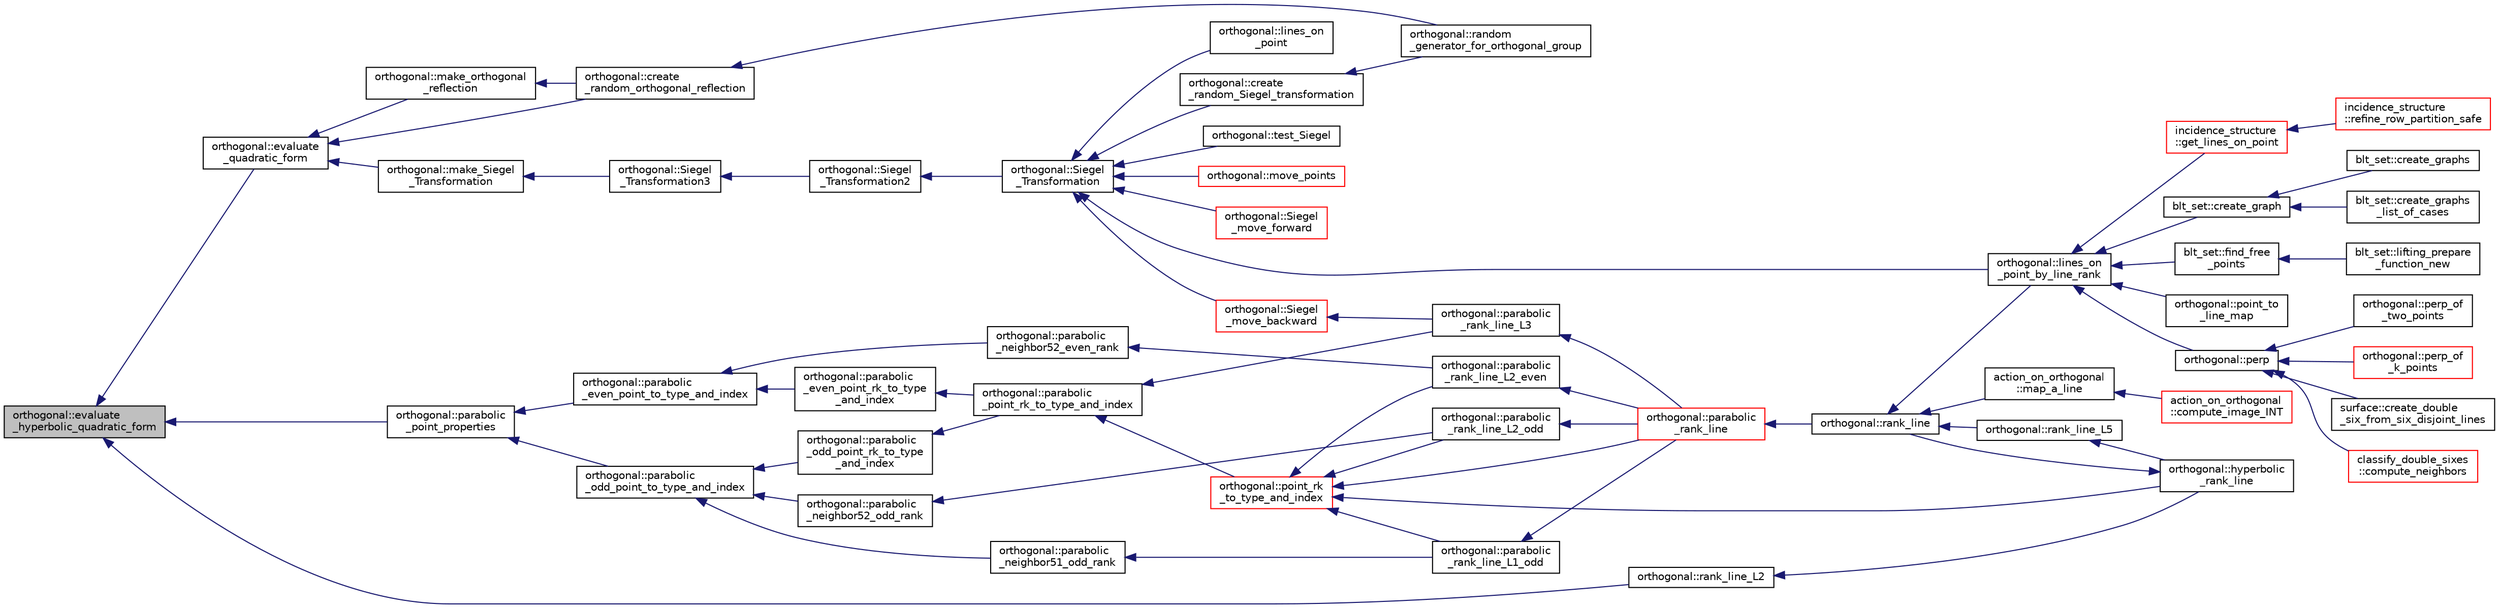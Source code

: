 digraph "orthogonal::evaluate_hyperbolic_quadratic_form"
{
  edge [fontname="Helvetica",fontsize="10",labelfontname="Helvetica",labelfontsize="10"];
  node [fontname="Helvetica",fontsize="10",shape=record];
  rankdir="LR";
  Node3855 [label="orthogonal::evaluate\l_hyperbolic_quadratic_form",height=0.2,width=0.4,color="black", fillcolor="grey75", style="filled", fontcolor="black"];
  Node3855 -> Node3856 [dir="back",color="midnightblue",fontsize="10",style="solid",fontname="Helvetica"];
  Node3856 [label="orthogonal::evaluate\l_quadratic_form",height=0.2,width=0.4,color="black", fillcolor="white", style="filled",URL="$d7/daa/classorthogonal.html#ad1654c2024a7cd213942ee1d0acdb82a"];
  Node3856 -> Node3857 [dir="back",color="midnightblue",fontsize="10",style="solid",fontname="Helvetica"];
  Node3857 [label="orthogonal::create\l_random_orthogonal_reflection",height=0.2,width=0.4,color="black", fillcolor="white", style="filled",URL="$d7/daa/classorthogonal.html#a8cf782be9d4f9ffd3dfcd485e374e879"];
  Node3857 -> Node3858 [dir="back",color="midnightblue",fontsize="10",style="solid",fontname="Helvetica"];
  Node3858 [label="orthogonal::random\l_generator_for_orthogonal_group",height=0.2,width=0.4,color="black", fillcolor="white", style="filled",URL="$d7/daa/classorthogonal.html#a380946c3af4d3d83118c409a7aecfe3d"];
  Node3856 -> Node3859 [dir="back",color="midnightblue",fontsize="10",style="solid",fontname="Helvetica"];
  Node3859 [label="orthogonal::make_orthogonal\l_reflection",height=0.2,width=0.4,color="black", fillcolor="white", style="filled",URL="$d7/daa/classorthogonal.html#a0c9543b702d04c8d7dbc8bc4621a6c70"];
  Node3859 -> Node3857 [dir="back",color="midnightblue",fontsize="10",style="solid",fontname="Helvetica"];
  Node3856 -> Node3860 [dir="back",color="midnightblue",fontsize="10",style="solid",fontname="Helvetica"];
  Node3860 [label="orthogonal::make_Siegel\l_Transformation",height=0.2,width=0.4,color="black", fillcolor="white", style="filled",URL="$d7/daa/classorthogonal.html#a0edc12b4b658b09345e41b351e9e8d26"];
  Node3860 -> Node3861 [dir="back",color="midnightblue",fontsize="10",style="solid",fontname="Helvetica"];
  Node3861 [label="orthogonal::Siegel\l_Transformation3",height=0.2,width=0.4,color="black", fillcolor="white", style="filled",URL="$d7/daa/classorthogonal.html#ac9129abf3f825e8c7d5591d1ba116ac7"];
  Node3861 -> Node3862 [dir="back",color="midnightblue",fontsize="10",style="solid",fontname="Helvetica"];
  Node3862 [label="orthogonal::Siegel\l_Transformation2",height=0.2,width=0.4,color="black", fillcolor="white", style="filled",URL="$d7/daa/classorthogonal.html#aaf1945ebd71495f1b362e5091d4b30ec"];
  Node3862 -> Node3863 [dir="back",color="midnightblue",fontsize="10",style="solid",fontname="Helvetica"];
  Node3863 [label="orthogonal::Siegel\l_Transformation",height=0.2,width=0.4,color="black", fillcolor="white", style="filled",URL="$d7/daa/classorthogonal.html#a27258e68c99323ac8de66fedbe565a3d"];
  Node3863 -> Node3864 [dir="back",color="midnightblue",fontsize="10",style="solid",fontname="Helvetica"];
  Node3864 [label="orthogonal::lines_on\l_point",height=0.2,width=0.4,color="black", fillcolor="white", style="filled",URL="$d7/daa/classorthogonal.html#aa3249c7fddbc156af817fb274e41c914"];
  Node3863 -> Node3865 [dir="back",color="midnightblue",fontsize="10",style="solid",fontname="Helvetica"];
  Node3865 [label="orthogonal::lines_on\l_point_by_line_rank",height=0.2,width=0.4,color="black", fillcolor="white", style="filled",URL="$d7/daa/classorthogonal.html#adc21874b6da3cd3585c704994fb538aa"];
  Node3865 -> Node3866 [dir="back",color="midnightblue",fontsize="10",style="solid",fontname="Helvetica"];
  Node3866 [label="blt_set::create_graph",height=0.2,width=0.4,color="black", fillcolor="white", style="filled",URL="$d1/d3d/classblt__set.html#ae92249ece99ffbc92e93e49cd5d5dccf"];
  Node3866 -> Node3867 [dir="back",color="midnightblue",fontsize="10",style="solid",fontname="Helvetica"];
  Node3867 [label="blt_set::create_graphs",height=0.2,width=0.4,color="black", fillcolor="white", style="filled",URL="$d1/d3d/classblt__set.html#a3f1d4a8ed15875c47b327949f26a4533"];
  Node3866 -> Node3868 [dir="back",color="midnightblue",fontsize="10",style="solid",fontname="Helvetica"];
  Node3868 [label="blt_set::create_graphs\l_list_of_cases",height=0.2,width=0.4,color="black", fillcolor="white", style="filled",URL="$d1/d3d/classblt__set.html#a91ad531d4154bd887182dbd6121476f3"];
  Node3865 -> Node3869 [dir="back",color="midnightblue",fontsize="10",style="solid",fontname="Helvetica"];
  Node3869 [label="blt_set::find_free\l_points",height=0.2,width=0.4,color="black", fillcolor="white", style="filled",URL="$d1/d3d/classblt__set.html#a71f82dd3dc4a901ea2a0949d2f1af302"];
  Node3869 -> Node3870 [dir="back",color="midnightblue",fontsize="10",style="solid",fontname="Helvetica"];
  Node3870 [label="blt_set::lifting_prepare\l_function_new",height=0.2,width=0.4,color="black", fillcolor="white", style="filled",URL="$d1/d3d/classblt__set.html#a1314b7c0a3b78ba54c0f61a397d8afce"];
  Node3865 -> Node3871 [dir="back",color="midnightblue",fontsize="10",style="solid",fontname="Helvetica"];
  Node3871 [label="orthogonal::point_to\l_line_map",height=0.2,width=0.4,color="black", fillcolor="white", style="filled",URL="$d7/daa/classorthogonal.html#a1eae48671390d1c251303be93b45f9e4"];
  Node3865 -> Node3872 [dir="back",color="midnightblue",fontsize="10",style="solid",fontname="Helvetica"];
  Node3872 [label="orthogonal::perp",height=0.2,width=0.4,color="black", fillcolor="white", style="filled",URL="$d7/daa/classorthogonal.html#ae80e0fa8d1e8caddb9afbb466e3d3189"];
  Node3872 -> Node3873 [dir="back",color="midnightblue",fontsize="10",style="solid",fontname="Helvetica"];
  Node3873 [label="orthogonal::perp_of\l_two_points",height=0.2,width=0.4,color="black", fillcolor="white", style="filled",URL="$d7/daa/classorthogonal.html#a6a05fef2e61ed508bff66d6728c58ec0"];
  Node3872 -> Node3874 [dir="back",color="midnightblue",fontsize="10",style="solid",fontname="Helvetica"];
  Node3874 [label="orthogonal::perp_of\l_k_points",height=0.2,width=0.4,color="red", fillcolor="white", style="filled",URL="$d7/daa/classorthogonal.html#a6a92a4680dc76bb289141fc5c765f5fb"];
  Node3872 -> Node3901 [dir="back",color="midnightblue",fontsize="10",style="solid",fontname="Helvetica"];
  Node3901 [label="surface::create_double\l_six_from_six_disjoint_lines",height=0.2,width=0.4,color="black", fillcolor="white", style="filled",URL="$d5/d88/classsurface.html#a4c44f0a33d709edee71537547880dd87"];
  Node3872 -> Node3902 [dir="back",color="midnightblue",fontsize="10",style="solid",fontname="Helvetica"];
  Node3902 [label="classify_double_sixes\l::compute_neighbors",height=0.2,width=0.4,color="red", fillcolor="white", style="filled",URL="$dd/d23/classclassify__double__sixes.html#a675e241052c36c58063ddcfc06d209b2"];
  Node3865 -> Node3903 [dir="back",color="midnightblue",fontsize="10",style="solid",fontname="Helvetica"];
  Node3903 [label="incidence_structure\l::get_lines_on_point",height=0.2,width=0.4,color="red", fillcolor="white", style="filled",URL="$da/d8a/classincidence__structure.html#a09148fd9478525b4a65c8e44833d1861"];
  Node3903 -> Node3904 [dir="back",color="midnightblue",fontsize="10",style="solid",fontname="Helvetica"];
  Node3904 [label="incidence_structure\l::refine_row_partition_safe",height=0.2,width=0.4,color="red", fillcolor="white", style="filled",URL="$da/d8a/classincidence__structure.html#ae84b2dc0f1a0cd1f9acfadcae21e3745"];
  Node3863 -> Node3948 [dir="back",color="midnightblue",fontsize="10",style="solid",fontname="Helvetica"];
  Node3948 [label="orthogonal::test_Siegel",height=0.2,width=0.4,color="black", fillcolor="white", style="filled",URL="$d7/daa/classorthogonal.html#ad6d248c572d92abe41416065addd4a69"];
  Node3863 -> Node3949 [dir="back",color="midnightblue",fontsize="10",style="solid",fontname="Helvetica"];
  Node3949 [label="orthogonal::move_points",height=0.2,width=0.4,color="red", fillcolor="white", style="filled",URL="$d7/daa/classorthogonal.html#a24bfc815e987e19df641315b98ff8822"];
  Node3863 -> Node3952 [dir="back",color="midnightblue",fontsize="10",style="solid",fontname="Helvetica"];
  Node3952 [label="orthogonal::Siegel\l_move_forward",height=0.2,width=0.4,color="red", fillcolor="white", style="filled",URL="$d7/daa/classorthogonal.html#a065d0faccc00df42afd671dac644d480"];
  Node3863 -> Node4187 [dir="back",color="midnightblue",fontsize="10",style="solid",fontname="Helvetica"];
  Node4187 [label="orthogonal::Siegel\l_move_backward",height=0.2,width=0.4,color="red", fillcolor="white", style="filled",URL="$d7/daa/classorthogonal.html#a365beaf002d1ffc9a600e73f1983e800"];
  Node4187 -> Node4188 [dir="back",color="midnightblue",fontsize="10",style="solid",fontname="Helvetica"];
  Node4188 [label="orthogonal::parabolic\l_rank_line_L3",height=0.2,width=0.4,color="black", fillcolor="white", style="filled",URL="$d7/daa/classorthogonal.html#afea1a02e2b439b28127cfa2a782da8c9"];
  Node4188 -> Node4189 [dir="back",color="midnightblue",fontsize="10",style="solid",fontname="Helvetica"];
  Node4189 [label="orthogonal::parabolic\l_rank_line",height=0.2,width=0.4,color="red", fillcolor="white", style="filled",URL="$d7/daa/classorthogonal.html#a7df334ceca90bc5b90c56354dbaf45c9"];
  Node4189 -> Node4190 [dir="back",color="midnightblue",fontsize="10",style="solid",fontname="Helvetica"];
  Node4190 [label="orthogonal::rank_line",height=0.2,width=0.4,color="black", fillcolor="white", style="filled",URL="$d7/daa/classorthogonal.html#a5e1b5a3eb76840f425e71f25dabcd470"];
  Node4190 -> Node3865 [dir="back",color="midnightblue",fontsize="10",style="solid",fontname="Helvetica"];
  Node4190 -> Node4191 [dir="back",color="midnightblue",fontsize="10",style="solid",fontname="Helvetica"];
  Node4191 [label="orthogonal::rank_line_L5",height=0.2,width=0.4,color="black", fillcolor="white", style="filled",URL="$d7/daa/classorthogonal.html#a80bcc065004ef76b70cef437fff6f54c"];
  Node4191 -> Node4192 [dir="back",color="midnightblue",fontsize="10",style="solid",fontname="Helvetica"];
  Node4192 [label="orthogonal::hyperbolic\l_rank_line",height=0.2,width=0.4,color="black", fillcolor="white", style="filled",URL="$d7/daa/classorthogonal.html#a2810f9a6851f445b03fdbfe2a888e9f5"];
  Node4192 -> Node4190 [dir="back",color="midnightblue",fontsize="10",style="solid",fontname="Helvetica"];
  Node4190 -> Node3978 [dir="back",color="midnightblue",fontsize="10",style="solid",fontname="Helvetica"];
  Node3978 [label="action_on_orthogonal\l::map_a_line",height=0.2,width=0.4,color="black", fillcolor="white", style="filled",URL="$dc/d87/classaction__on__orthogonal.html#ac7e41a4bbc9e0f2813f2f7030f3ed177"];
  Node3978 -> Node3979 [dir="back",color="midnightblue",fontsize="10",style="solid",fontname="Helvetica"];
  Node3979 [label="action_on_orthogonal\l::compute_image_INT",height=0.2,width=0.4,color="red", fillcolor="white", style="filled",URL="$dc/d87/classaction__on__orthogonal.html#a53cee5a150163f7614151b9cd1fc06f3"];
  Node3863 -> Node4200 [dir="back",color="midnightblue",fontsize="10",style="solid",fontname="Helvetica"];
  Node4200 [label="orthogonal::create\l_random_Siegel_transformation",height=0.2,width=0.4,color="black", fillcolor="white", style="filled",URL="$d7/daa/classorthogonal.html#ad691ec706194282d2954a5edaca883cf"];
  Node4200 -> Node3858 [dir="back",color="midnightblue",fontsize="10",style="solid",fontname="Helvetica"];
  Node3855 -> Node4201 [dir="back",color="midnightblue",fontsize="10",style="solid",fontname="Helvetica"];
  Node4201 [label="orthogonal::rank_line_L2",height=0.2,width=0.4,color="black", fillcolor="white", style="filled",URL="$d7/daa/classorthogonal.html#abd9adb280933c973c9288e2764f72256"];
  Node4201 -> Node4192 [dir="back",color="midnightblue",fontsize="10",style="solid",fontname="Helvetica"];
  Node3855 -> Node4202 [dir="back",color="midnightblue",fontsize="10",style="solid",fontname="Helvetica"];
  Node4202 [label="orthogonal::parabolic\l_point_properties",height=0.2,width=0.4,color="black", fillcolor="white", style="filled",URL="$d7/daa/classorthogonal.html#a0650d32c951152fad324844a16fea1c2"];
  Node4202 -> Node4203 [dir="back",color="midnightblue",fontsize="10",style="solid",fontname="Helvetica"];
  Node4203 [label="orthogonal::parabolic\l_even_point_to_type_and_index",height=0.2,width=0.4,color="black", fillcolor="white", style="filled",URL="$d7/daa/classorthogonal.html#adc21e597558e245b7fe039e3033adcab"];
  Node4203 -> Node4204 [dir="back",color="midnightblue",fontsize="10",style="solid",fontname="Helvetica"];
  Node4204 [label="orthogonal::parabolic\l_even_point_rk_to_type\l_and_index",height=0.2,width=0.4,color="black", fillcolor="white", style="filled",URL="$d7/daa/classorthogonal.html#ad0db009032dfb3899928cfc7d14fd6e6"];
  Node4204 -> Node4205 [dir="back",color="midnightblue",fontsize="10",style="solid",fontname="Helvetica"];
  Node4205 [label="orthogonal::parabolic\l_point_rk_to_type_and_index",height=0.2,width=0.4,color="black", fillcolor="white", style="filled",URL="$d7/daa/classorthogonal.html#aadca2791fa70e971edf85858b725502d"];
  Node4205 -> Node4206 [dir="back",color="midnightblue",fontsize="10",style="solid",fontname="Helvetica"];
  Node4206 [label="orthogonal::point_rk\l_to_type_and_index",height=0.2,width=0.4,color="red", fillcolor="white", style="filled",URL="$d7/daa/classorthogonal.html#a5419c9c6b60c81e6e66f3606e7ad1815"];
  Node4206 -> Node4192 [dir="back",color="midnightblue",fontsize="10",style="solid",fontname="Helvetica"];
  Node4206 -> Node4189 [dir="back",color="midnightblue",fontsize="10",style="solid",fontname="Helvetica"];
  Node4206 -> Node4195 [dir="back",color="midnightblue",fontsize="10",style="solid",fontname="Helvetica"];
  Node4195 [label="orthogonal::parabolic\l_rank_line_L1_odd",height=0.2,width=0.4,color="black", fillcolor="white", style="filled",URL="$d7/daa/classorthogonal.html#aab93abadf848b0a5d72b367f155cd7e4"];
  Node4195 -> Node4189 [dir="back",color="midnightblue",fontsize="10",style="solid",fontname="Helvetica"];
  Node4206 -> Node4196 [dir="back",color="midnightblue",fontsize="10",style="solid",fontname="Helvetica"];
  Node4196 [label="orthogonal::parabolic\l_rank_line_L2_even",height=0.2,width=0.4,color="black", fillcolor="white", style="filled",URL="$d7/daa/classorthogonal.html#ad884e741520104066da699b1133deeb0"];
  Node4196 -> Node4189 [dir="back",color="midnightblue",fontsize="10",style="solid",fontname="Helvetica"];
  Node4206 -> Node4197 [dir="back",color="midnightblue",fontsize="10",style="solid",fontname="Helvetica"];
  Node4197 [label="orthogonal::parabolic\l_rank_line_L2_odd",height=0.2,width=0.4,color="black", fillcolor="white", style="filled",URL="$d7/daa/classorthogonal.html#a87ddd814e99966b82e69a1041307074f"];
  Node4197 -> Node4189 [dir="back",color="midnightblue",fontsize="10",style="solid",fontname="Helvetica"];
  Node4205 -> Node4188 [dir="back",color="midnightblue",fontsize="10",style="solid",fontname="Helvetica"];
  Node4203 -> Node4216 [dir="back",color="midnightblue",fontsize="10",style="solid",fontname="Helvetica"];
  Node4216 [label="orthogonal::parabolic\l_neighbor52_even_rank",height=0.2,width=0.4,color="black", fillcolor="white", style="filled",URL="$d7/daa/classorthogonal.html#ac008e55aa06cb631b213ea53851b19e9"];
  Node4216 -> Node4196 [dir="back",color="midnightblue",fontsize="10",style="solid",fontname="Helvetica"];
  Node4202 -> Node4217 [dir="back",color="midnightblue",fontsize="10",style="solid",fontname="Helvetica"];
  Node4217 [label="orthogonal::parabolic\l_odd_point_to_type_and_index",height=0.2,width=0.4,color="black", fillcolor="white", style="filled",URL="$d7/daa/classorthogonal.html#ab622195db63c362531a84080a95d38ff"];
  Node4217 -> Node4218 [dir="back",color="midnightblue",fontsize="10",style="solid",fontname="Helvetica"];
  Node4218 [label="orthogonal::parabolic\l_odd_point_rk_to_type\l_and_index",height=0.2,width=0.4,color="black", fillcolor="white", style="filled",URL="$d7/daa/classorthogonal.html#a5a734a756f44e8ea0c2e4822e795e309"];
  Node4218 -> Node4205 [dir="back",color="midnightblue",fontsize="10",style="solid",fontname="Helvetica"];
  Node4217 -> Node4219 [dir="back",color="midnightblue",fontsize="10",style="solid",fontname="Helvetica"];
  Node4219 [label="orthogonal::parabolic\l_neighbor51_odd_rank",height=0.2,width=0.4,color="black", fillcolor="white", style="filled",URL="$d7/daa/classorthogonal.html#ac088ee6a73b26e7ad1bbf8e25b14b87a"];
  Node4219 -> Node4195 [dir="back",color="midnightblue",fontsize="10",style="solid",fontname="Helvetica"];
  Node4217 -> Node4220 [dir="back",color="midnightblue",fontsize="10",style="solid",fontname="Helvetica"];
  Node4220 [label="orthogonal::parabolic\l_neighbor52_odd_rank",height=0.2,width=0.4,color="black", fillcolor="white", style="filled",URL="$d7/daa/classorthogonal.html#a8c2cac0e686f8c0dcb6a93a37c447970"];
  Node4220 -> Node4197 [dir="back",color="midnightblue",fontsize="10",style="solid",fontname="Helvetica"];
}
